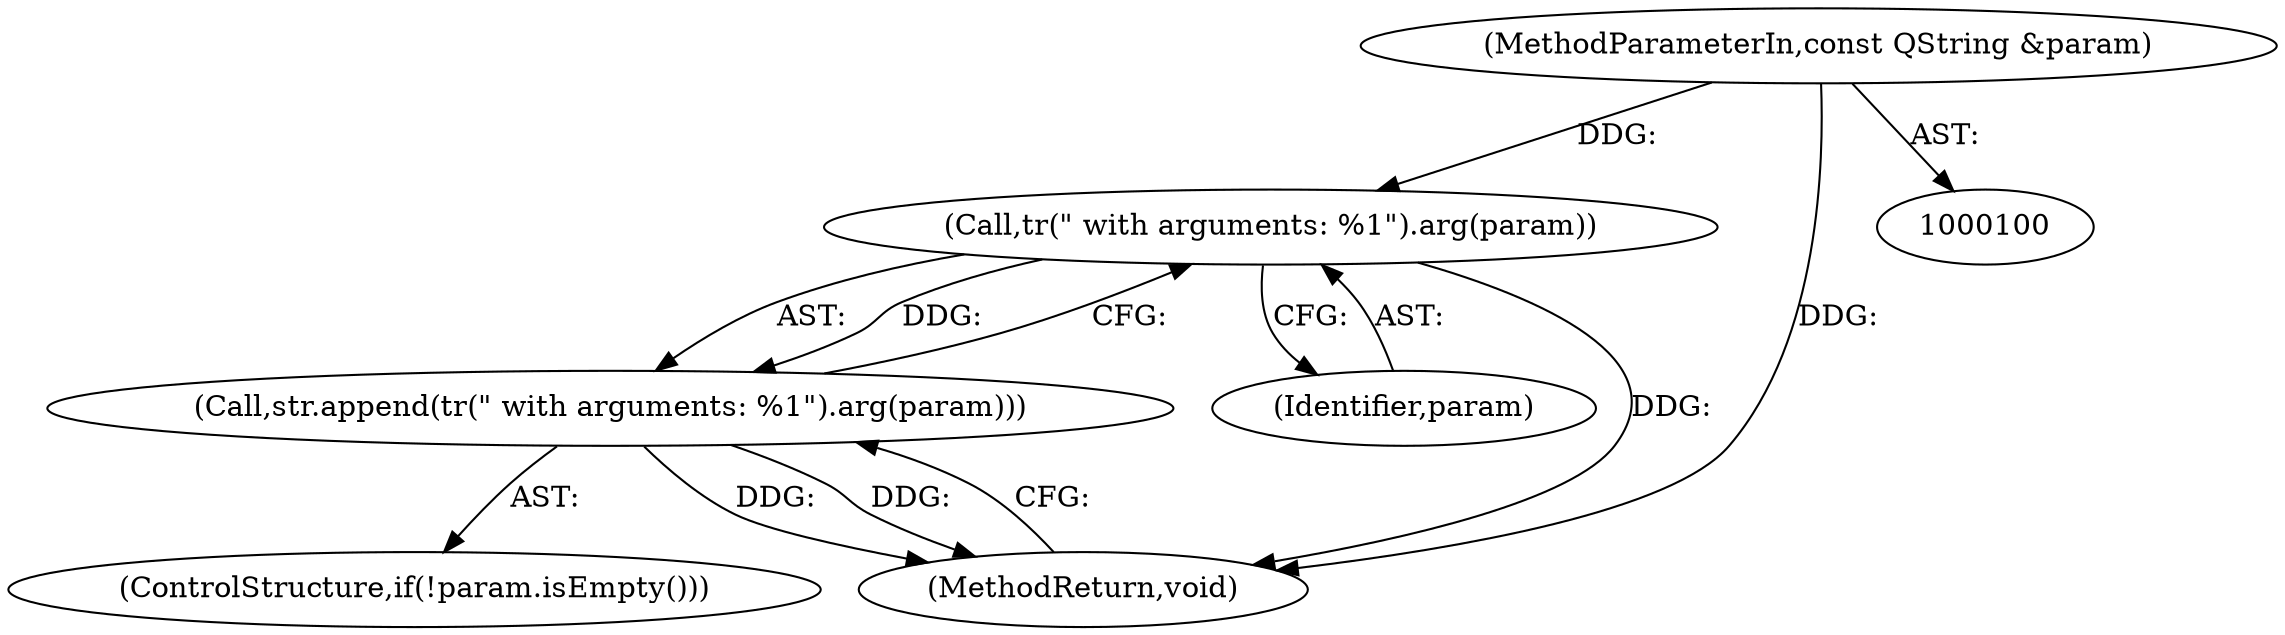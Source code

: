 digraph "1_quassel_a4ca568cdf68cf4a0343eb161518dc8e50cea87d@del" {
"1000126" [label="(Call,tr(\" with arguments: %1\").arg(param))"];
"1000105" [label="(MethodParameterIn,const QString &param)"];
"1000125" [label="(Call,str.append(tr(\" with arguments: %1\").arg(param)))"];
"1000105" [label="(MethodParameterIn,const QString &param)"];
"1000125" [label="(Call,str.append(tr(\" with arguments: %1\").arg(param)))"];
"1000127" [label="(Identifier,param)"];
"1000126" [label="(Call,tr(\" with arguments: %1\").arg(param))"];
"1000122" [label="(ControlStructure,if(!param.isEmpty()))"];
"1000129" [label="(MethodReturn,void)"];
"1000126" -> "1000125"  [label="AST: "];
"1000126" -> "1000127"  [label="CFG: "];
"1000127" -> "1000126"  [label="AST: "];
"1000125" -> "1000126"  [label="CFG: "];
"1000126" -> "1000129"  [label="DDG: "];
"1000126" -> "1000125"  [label="DDG: "];
"1000105" -> "1000126"  [label="DDG: "];
"1000105" -> "1000100"  [label="AST: "];
"1000105" -> "1000129"  [label="DDG: "];
"1000125" -> "1000122"  [label="AST: "];
"1000129" -> "1000125"  [label="CFG: "];
"1000125" -> "1000129"  [label="DDG: "];
"1000125" -> "1000129"  [label="DDG: "];
}
